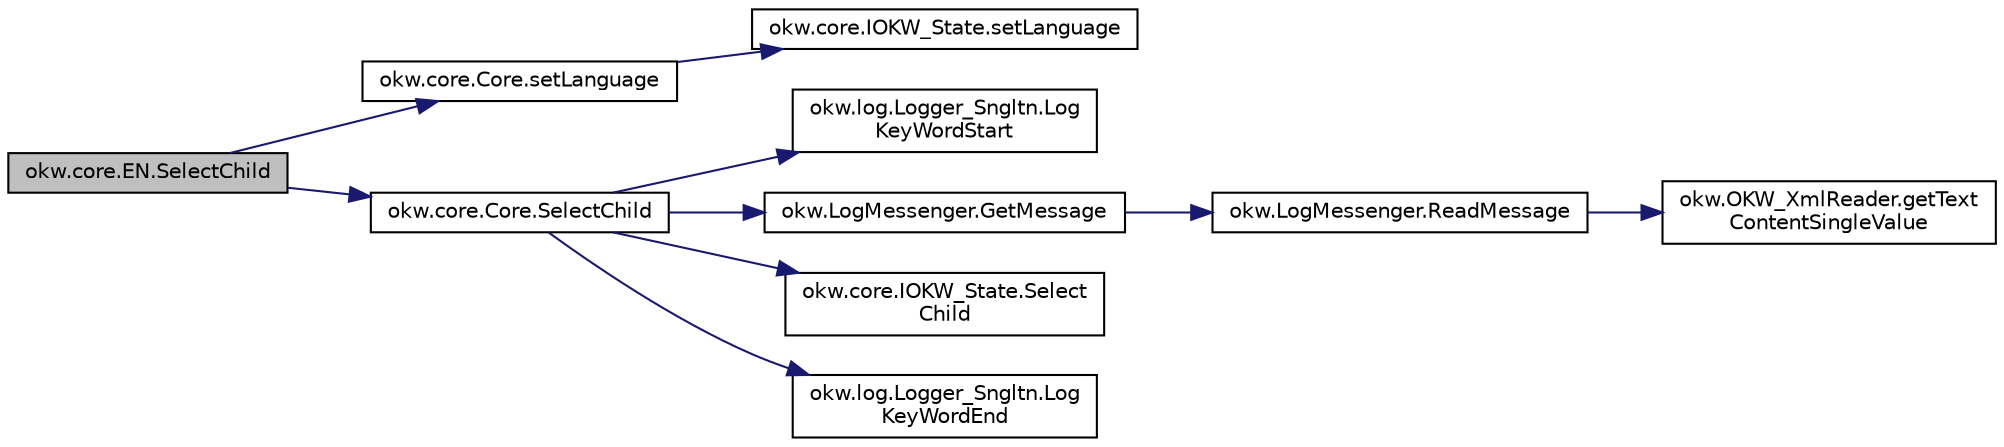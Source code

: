 digraph "okw.core.EN.SelectChild"
{
 // INTERACTIVE_SVG=YES
 // LATEX_PDF_SIZE
  edge [fontname="Helvetica",fontsize="10",labelfontname="Helvetica",labelfontsize="10"];
  node [fontname="Helvetica",fontsize="10",shape=record];
  rankdir="LR";
  Node1523 [label="okw.core.EN.SelectChild",height=0.2,width=0.4,color="black", fillcolor="grey75", style="filled", fontcolor="black",tooltip="Setzt den Wert von SELECTEDCHILD auf den Wert von FN."];
  Node1523 -> Node1524 [color="midnightblue",fontsize="10",style="solid",fontname="Helvetica"];
  Node1524 [label="okw.core.Core.setLanguage",height=0.2,width=0.4,color="black", fillcolor="white", style="filled",URL="$classokw_1_1core_1_1_core.html#ab4e0f723d27cb11c944ec4c82c426100",tooltip="Setzt die Sprache auf den gegebenen wert Language."];
  Node1524 -> Node1525 [color="midnightblue",fontsize="10",style="solid",fontname="Helvetica"];
  Node1525 [label="okw.core.IOKW_State.setLanguage",height=0.2,width=0.4,color="black", fillcolor="white", style="filled",URL="$interfaceokw_1_1core_1_1_i_o_k_w___state.html#a866baa0bde08a47418f54d63bdb56097",tooltip="Interne Methode zum setzen der Sprache für die sprachabhängigen Ausgaben der Dokumentation (Log)."];
  Node1523 -> Node1526 [color="midnightblue",fontsize="10",style="solid",fontname="Helvetica"];
  Node1526 [label="okw.core.Core.SelectChild",height=0.2,width=0.4,color="black", fillcolor="white", style="filled",URL="$classokw_1_1core_1_1_core.html#a7289e7dad7d13ac4f97a7ad278663651",tooltip="Setzt den Wert von SELECTEDCHILD auf den Wert von FN."];
  Node1526 -> Node1527 [color="midnightblue",fontsize="10",style="solid",fontname="Helvetica"];
  Node1527 [label="okw.log.Logger_Sngltn.Log\lKeyWordStart",height=0.2,width=0.4,color="black", fillcolor="white", style="filled",URL="$classokw_1_1log_1_1_logger___sngltn.html#a70ec25e200e00ecefc544e8fd371d2ef",tooltip="Ausgabe eines Schlüsselwortes."];
  Node1526 -> Node1528 [color="midnightblue",fontsize="10",style="solid",fontname="Helvetica"];
  Node1528 [label="okw.LogMessenger.GetMessage",height=0.2,width=0.4,color="black", fillcolor="white", style="filled",URL="$classokw_1_1_log_messenger.html#af225d1f037d47b3b085175c09d78bdd2",tooltip="Holt die Log-Meldung für MethodeNmae/Textkey ohne weitere Parameter."];
  Node1528 -> Node1529 [color="midnightblue",fontsize="10",style="solid",fontname="Helvetica"];
  Node1529 [label="okw.LogMessenger.ReadMessage",height=0.2,width=0.4,color="black", fillcolor="white", style="filled",URL="$classokw_1_1_log_messenger.html#a530cd6ab82ec82a04206a2e976ec06e3",tooltip="Interne Kernfunktion holt die Log-Meldung mit Platzhaltern aus der XML-Datei."];
  Node1529 -> Node1530 [color="midnightblue",fontsize="10",style="solid",fontname="Helvetica"];
  Node1530 [label="okw.OKW_XmlReader.getText\lContentSingleValue",height=0.2,width=0.4,color="black", fillcolor="white", style="filled",URL="$classokw_1_1_o_k_w___xml_reader.html#ab920b5335a2e1429c14cc5f8e79f39eb",tooltip="Lies den TextContent eines Tag."];
  Node1526 -> Node1531 [color="midnightblue",fontsize="10",style="solid",fontname="Helvetica"];
  Node1531 [label="okw.core.IOKW_State.Select\lChild",height=0.2,width=0.4,color="black", fillcolor="white", style="filled",URL="$interfaceokw_1_1core_1_1_i_o_k_w___state.html#ab49773a012bbf93eb2fe55301cccd220",tooltip="Setzt den Wert von SELECTEDCHILD auf den Wert von FN."];
  Node1526 -> Node1532 [color="midnightblue",fontsize="10",style="solid",fontname="Helvetica"];
  Node1532 [label="okw.log.Logger_Sngltn.Log\lKeyWordEnd",height=0.2,width=0.4,color="black", fillcolor="white", style="filled",URL="$classokw_1_1log_1_1_logger___sngltn.html#aa7d2da98631d21644da70c187f03155e",tooltip="LogKeyWordEnd:"];
}
